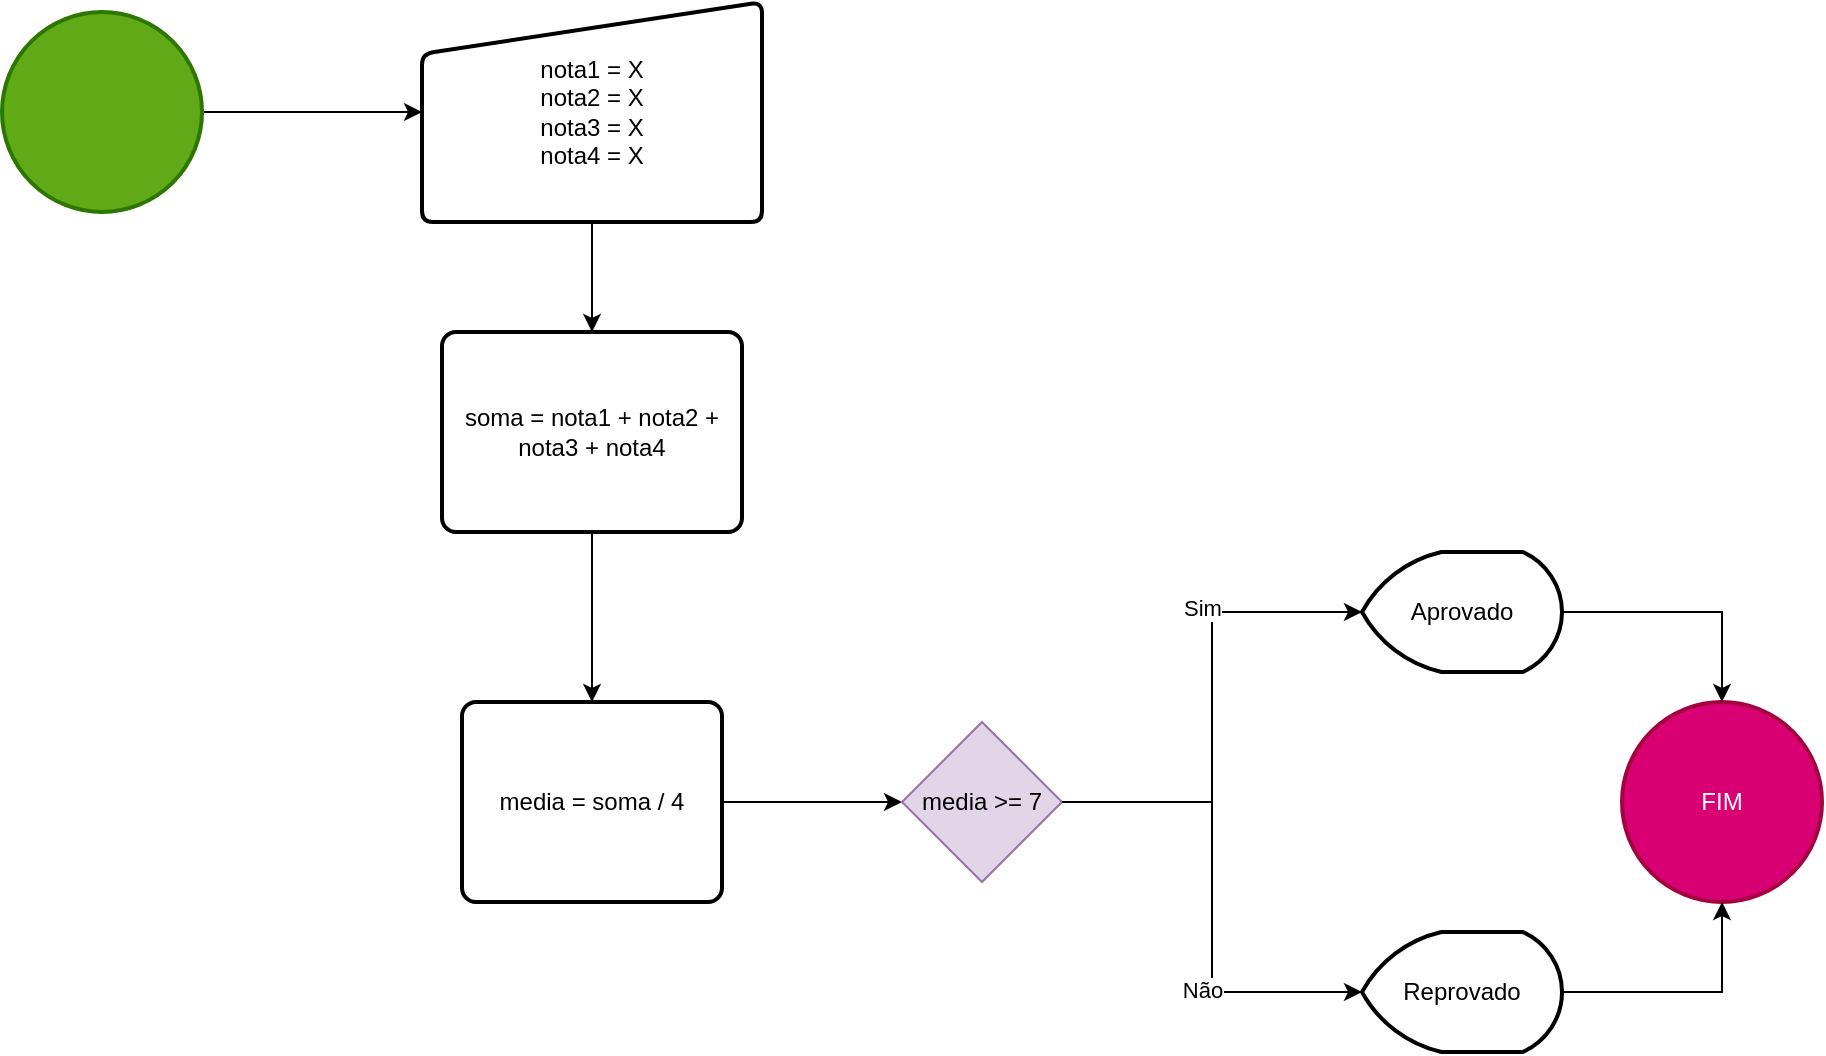 <mxfile version="22.1.5" type="device">
  <diagram id="ICZM-pQt48xGWOXCjLxJ" name="Page-1">
    <mxGraphModel dx="1434" dy="790" grid="1" gridSize="10" guides="1" tooltips="1" connect="1" arrows="1" fold="1" page="1" pageScale="1" pageWidth="850" pageHeight="1100" math="0" shadow="0">
      <root>
        <mxCell id="0" />
        <mxCell id="1" parent="0" />
        <mxCell id="4" style="edgeStyle=none;html=1;entryX=0;entryY=0.5;entryDx=0;entryDy=0;" parent="1" source="2" target="3" edge="1">
          <mxGeometry relative="1" as="geometry" />
        </mxCell>
        <mxCell id="2" value="" style="strokeWidth=2;html=1;shape=mxgraph.flowchart.start_2;whiteSpace=wrap;fillColor=#60a917;fontColor=#ffffff;strokeColor=#2D7600;" parent="1" vertex="1">
          <mxGeometry x="70" y="40" width="100" height="100" as="geometry" />
        </mxCell>
        <mxCell id="7" style="edgeStyle=none;html=1;entryX=0.5;entryY=0;entryDx=0;entryDy=0;" parent="1" source="3" target="6" edge="1">
          <mxGeometry relative="1" as="geometry" />
        </mxCell>
        <mxCell id="3" value="nota1 = X&lt;br&gt;nota2 = X&lt;br&gt;nota3 = X&lt;br&gt;nota4 = X" style="html=1;strokeWidth=2;shape=manualInput;whiteSpace=wrap;rounded=1;size=26;arcSize=11;" parent="1" vertex="1">
          <mxGeometry x="280" y="35" width="170" height="110" as="geometry" />
        </mxCell>
        <mxCell id="9" style="edgeStyle=none;html=1;entryX=0.5;entryY=0;entryDx=0;entryDy=0;" parent="1" source="6" target="8" edge="1">
          <mxGeometry relative="1" as="geometry" />
        </mxCell>
        <mxCell id="6" value="soma = nota1 + nota2 + nota3 + nota4" style="rounded=1;whiteSpace=wrap;html=1;absoluteArcSize=1;arcSize=14;strokeWidth=2;" parent="1" vertex="1">
          <mxGeometry x="290" y="200" width="150" height="100" as="geometry" />
        </mxCell>
        <mxCell id="VcVp3xe-RjpzcZArmGoq-14" style="edgeStyle=orthogonalEdgeStyle;rounded=0;orthogonalLoop=1;jettySize=auto;html=1;entryX=0;entryY=0.5;entryDx=0;entryDy=0;" parent="1" source="8" target="VcVp3xe-RjpzcZArmGoq-13" edge="1">
          <mxGeometry relative="1" as="geometry" />
        </mxCell>
        <mxCell id="8" value="media = soma / 4" style="rounded=1;whiteSpace=wrap;html=1;absoluteArcSize=1;arcSize=14;strokeWidth=2;" parent="1" vertex="1">
          <mxGeometry x="300" y="385" width="130" height="100" as="geometry" />
        </mxCell>
        <mxCell id="10" value="Reprovado" style="strokeWidth=2;html=1;shape=mxgraph.flowchart.display;whiteSpace=wrap;" parent="1" vertex="1">
          <mxGeometry x="750" y="500" width="100" height="60" as="geometry" />
        </mxCell>
        <mxCell id="12" value="FIM" style="strokeWidth=2;html=1;shape=mxgraph.flowchart.start_2;whiteSpace=wrap;fillColor=#d80073;strokeColor=#A50040;fontColor=#ffffff;" parent="1" vertex="1">
          <mxGeometry x="880" y="385" width="100" height="100" as="geometry" />
        </mxCell>
        <mxCell id="VcVp3xe-RjpzcZArmGoq-13" value="media &amp;gt;= 7" style="rhombus;whiteSpace=wrap;html=1;fillColor=#e1d5e7;strokeColor=#9673a6;" parent="1" vertex="1">
          <mxGeometry x="520" y="395" width="80" height="80" as="geometry" />
        </mxCell>
        <mxCell id="VcVp3xe-RjpzcZArmGoq-16" value="Aprovado" style="strokeWidth=2;html=1;shape=mxgraph.flowchart.display;whiteSpace=wrap;" parent="1" vertex="1">
          <mxGeometry x="750" y="310" width="100" height="60" as="geometry" />
        </mxCell>
        <mxCell id="VcVp3xe-RjpzcZArmGoq-17" style="edgeStyle=orthogonalEdgeStyle;rounded=0;orthogonalLoop=1;jettySize=auto;html=1;entryX=0;entryY=0.5;entryDx=0;entryDy=0;entryPerimeter=0;" parent="1" source="VcVp3xe-RjpzcZArmGoq-13" target="VcVp3xe-RjpzcZArmGoq-16" edge="1">
          <mxGeometry relative="1" as="geometry" />
        </mxCell>
        <mxCell id="VcVp3xe-RjpzcZArmGoq-22" value="Sim" style="edgeLabel;html=1;align=center;verticalAlign=middle;resizable=0;points=[];" parent="VcVp3xe-RjpzcZArmGoq-17" vertex="1" connectable="0">
          <mxGeometry x="0.071" y="1" relative="1" as="geometry">
            <mxPoint x="-4" y="-41" as="offset" />
          </mxGeometry>
        </mxCell>
        <mxCell id="VcVp3xe-RjpzcZArmGoq-18" style="edgeStyle=orthogonalEdgeStyle;rounded=0;orthogonalLoop=1;jettySize=auto;html=1;entryX=0;entryY=0.5;entryDx=0;entryDy=0;entryPerimeter=0;" parent="1" source="VcVp3xe-RjpzcZArmGoq-13" target="10" edge="1">
          <mxGeometry relative="1" as="geometry" />
        </mxCell>
        <mxCell id="VcVp3xe-RjpzcZArmGoq-23" value="Não" style="edgeLabel;html=1;align=center;verticalAlign=middle;resizable=0;points=[];" parent="VcVp3xe-RjpzcZArmGoq-18" vertex="1" connectable="0">
          <mxGeometry x="-0.055" relative="1" as="geometry">
            <mxPoint x="-5" y="53" as="offset" />
          </mxGeometry>
        </mxCell>
        <mxCell id="VcVp3xe-RjpzcZArmGoq-24" style="edgeStyle=orthogonalEdgeStyle;rounded=0;orthogonalLoop=1;jettySize=auto;html=1;entryX=0.5;entryY=1;entryDx=0;entryDy=0;entryPerimeter=0;" parent="1" source="10" target="12" edge="1">
          <mxGeometry relative="1" as="geometry" />
        </mxCell>
        <mxCell id="VcVp3xe-RjpzcZArmGoq-25" style="edgeStyle=orthogonalEdgeStyle;rounded=0;orthogonalLoop=1;jettySize=auto;html=1;entryX=0.5;entryY=0;entryDx=0;entryDy=0;entryPerimeter=0;" parent="1" source="VcVp3xe-RjpzcZArmGoq-16" target="12" edge="1">
          <mxGeometry relative="1" as="geometry" />
        </mxCell>
      </root>
    </mxGraphModel>
  </diagram>
</mxfile>
